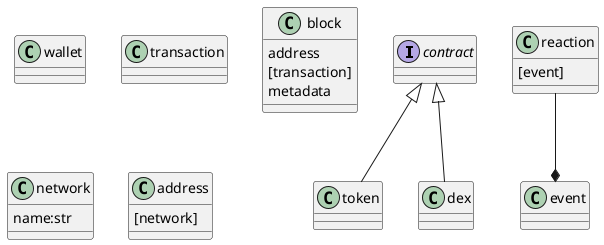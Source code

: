 @startuml

interface contract {

}

class token {

}
contract <|-- token

class dex {

}
contract <|-- dex

class wallet {

}

class transaction {

}

class event {

}

class reaction {
    [event]
}
reaction --* event

class block {
    address
    [transaction]
    metadata
}

class network {
    name:str
}

class address {
    [network]
}

@enduml